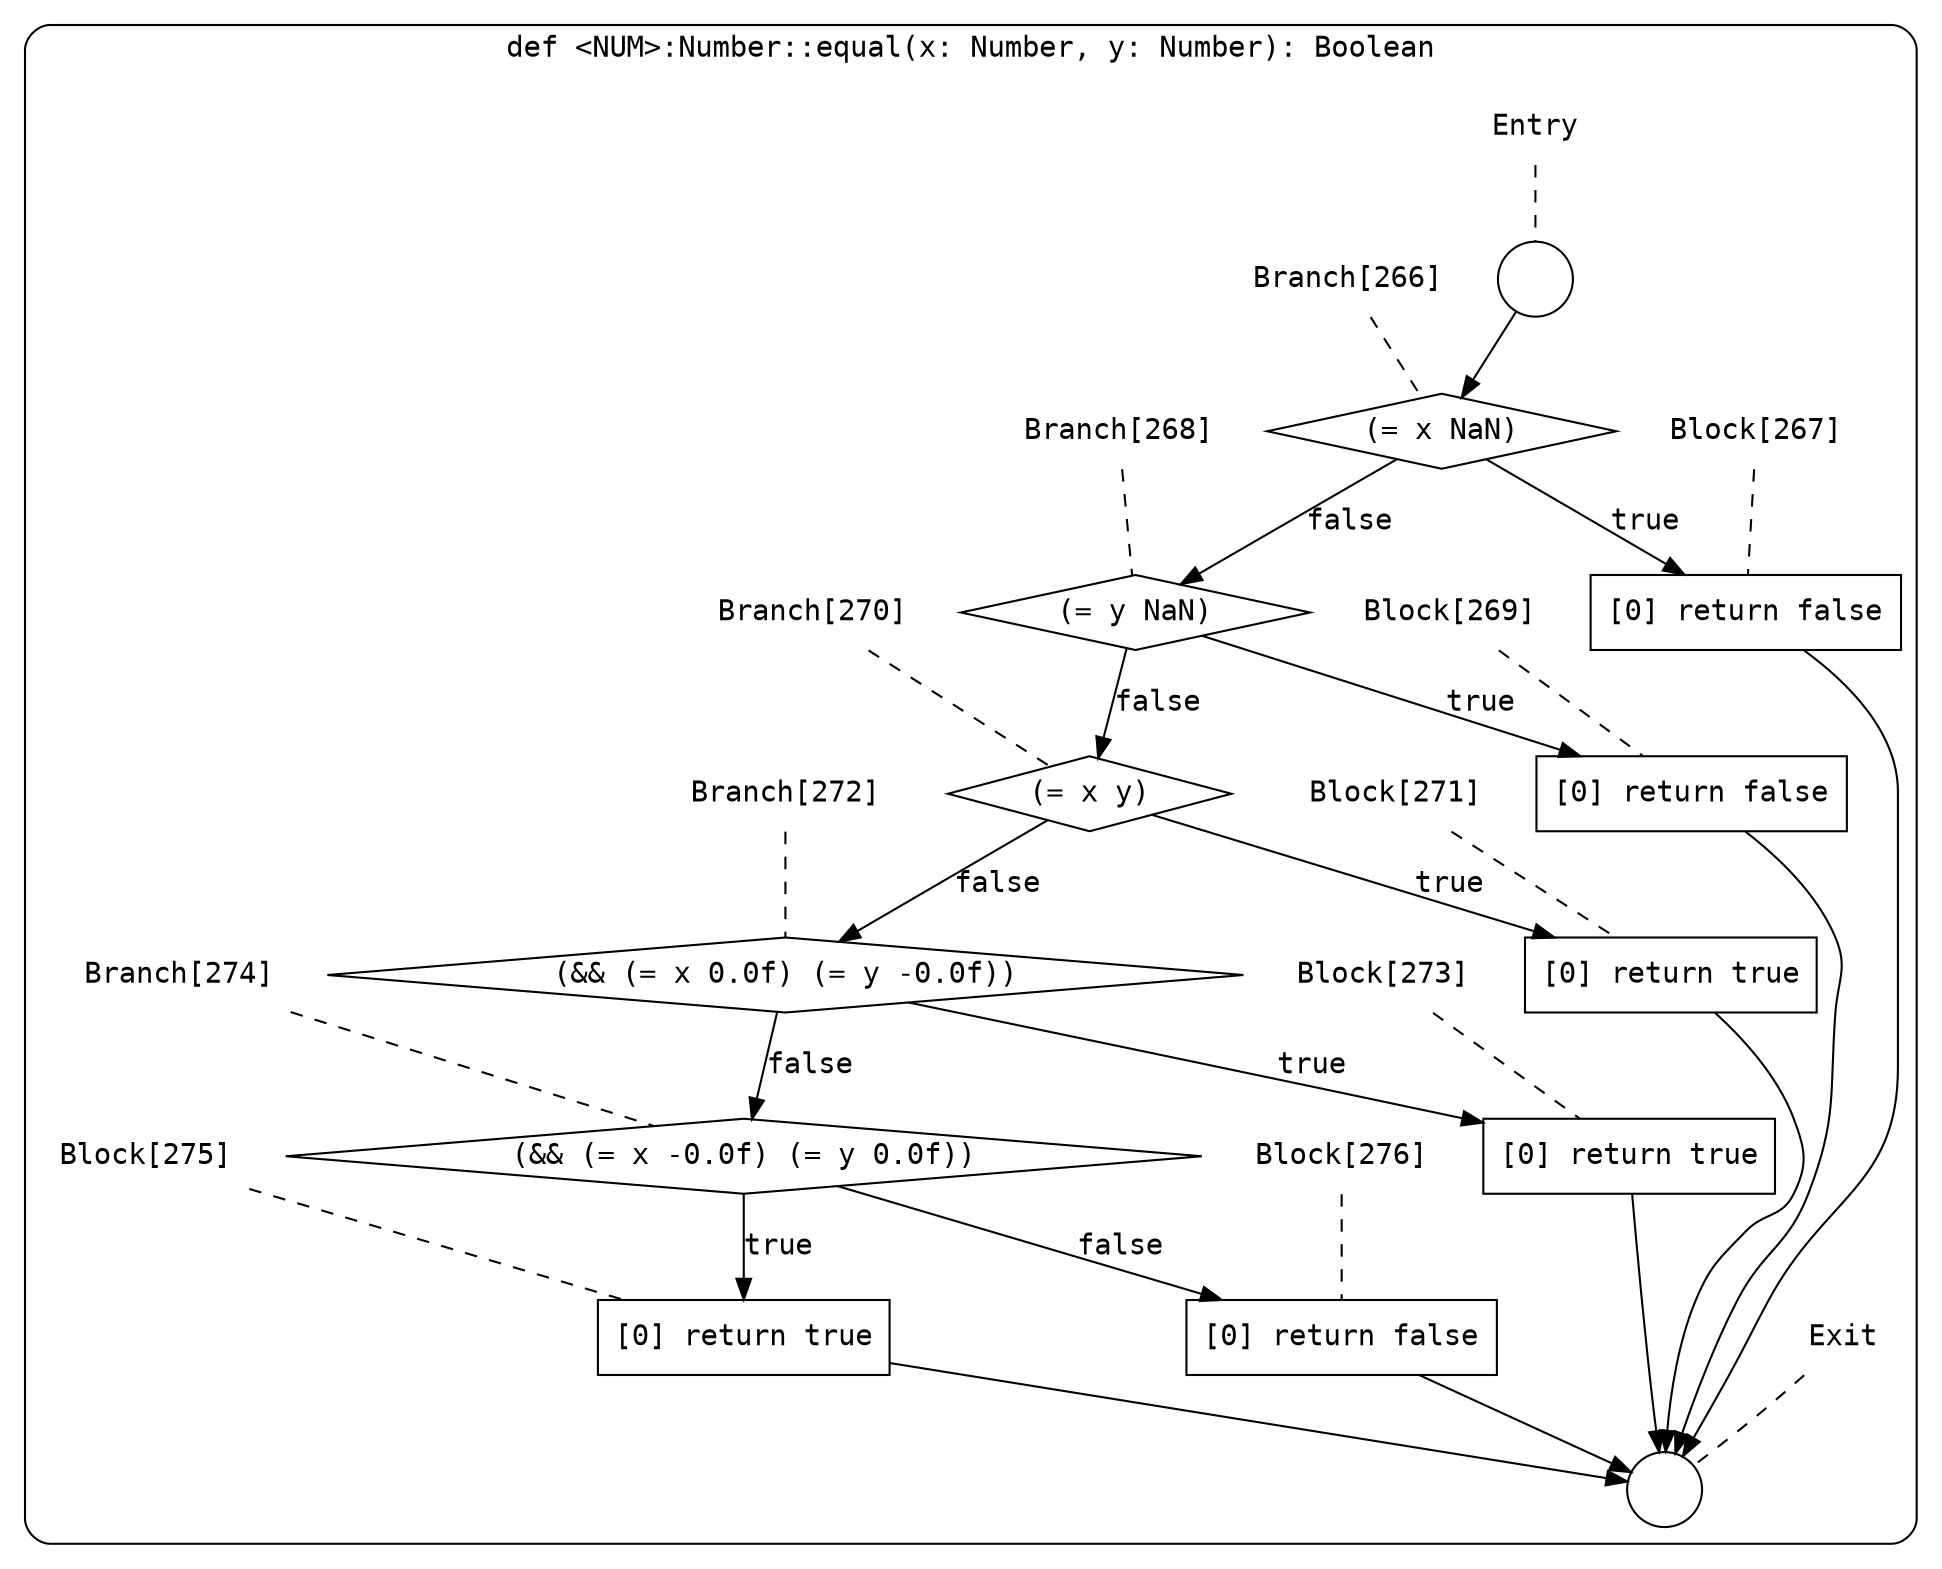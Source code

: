 digraph {
  graph [fontname = "Consolas"]
  node [fontname = "Consolas"]
  edge [fontname = "Consolas"]
  subgraph cluster24 {
    label = "def <NUM>:Number::equal(x: Number, y: Number): Boolean"
    style = rounded
    cluster24_entry_name [shape=none, label=<<font color="black">Entry</font>>]
    cluster24_entry_name -> cluster24_entry [arrowhead=none, color="black", style=dashed]
    cluster24_entry [shape=circle label=" " color="black" fillcolor="white" style=filled]
    cluster24_entry -> node266 [color="black"]
    cluster24_exit_name [shape=none, label=<<font color="black">Exit</font>>]
    cluster24_exit_name -> cluster24_exit [arrowhead=none, color="black", style=dashed]
    cluster24_exit [shape=circle label=" " color="black" fillcolor="white" style=filled]
    node266_name [shape=none, label=<<font color="black">Branch[266]</font>>]
    node266_name -> node266 [arrowhead=none, color="black", style=dashed]
    node266 [shape=diamond, label=<<font color="black">(= x NaN)</font>> color="black" fillcolor="white", style=filled]
    node266 -> node267 [label=<<font color="black">true</font>> color="black"]
    node266 -> node268 [label=<<font color="black">false</font>> color="black"]
    node267_name [shape=none, label=<<font color="black">Block[267]</font>>]
    node267_name -> node267 [arrowhead=none, color="black", style=dashed]
    node267 [shape=box, label=<<font color="black">[0] return false<BR ALIGN="LEFT"/></font>> color="black" fillcolor="white", style=filled]
    node267 -> cluster24_exit [color="black"]
    node268_name [shape=none, label=<<font color="black">Branch[268]</font>>]
    node268_name -> node268 [arrowhead=none, color="black", style=dashed]
    node268 [shape=diamond, label=<<font color="black">(= y NaN)</font>> color="black" fillcolor="white", style=filled]
    node268 -> node269 [label=<<font color="black">true</font>> color="black"]
    node268 -> node270 [label=<<font color="black">false</font>> color="black"]
    node269_name [shape=none, label=<<font color="black">Block[269]</font>>]
    node269_name -> node269 [arrowhead=none, color="black", style=dashed]
    node269 [shape=box, label=<<font color="black">[0] return false<BR ALIGN="LEFT"/></font>> color="black" fillcolor="white", style=filled]
    node269 -> cluster24_exit [color="black"]
    node270_name [shape=none, label=<<font color="black">Branch[270]</font>>]
    node270_name -> node270 [arrowhead=none, color="black", style=dashed]
    node270 [shape=diamond, label=<<font color="black">(= x y)</font>> color="black" fillcolor="white", style=filled]
    node270 -> node271 [label=<<font color="black">true</font>> color="black"]
    node270 -> node272 [label=<<font color="black">false</font>> color="black"]
    node271_name [shape=none, label=<<font color="black">Block[271]</font>>]
    node271_name -> node271 [arrowhead=none, color="black", style=dashed]
    node271 [shape=box, label=<<font color="black">[0] return true<BR ALIGN="LEFT"/></font>> color="black" fillcolor="white", style=filled]
    node271 -> cluster24_exit [color="black"]
    node272_name [shape=none, label=<<font color="black">Branch[272]</font>>]
    node272_name -> node272 [arrowhead=none, color="black", style=dashed]
    node272 [shape=diamond, label=<<font color="black">(&amp;&amp; (= x 0.0f) (= y -0.0f))</font>> color="black" fillcolor="white", style=filled]
    node272 -> node273 [label=<<font color="black">true</font>> color="black"]
    node272 -> node274 [label=<<font color="black">false</font>> color="black"]
    node273_name [shape=none, label=<<font color="black">Block[273]</font>>]
    node273_name -> node273 [arrowhead=none, color="black", style=dashed]
    node273 [shape=box, label=<<font color="black">[0] return true<BR ALIGN="LEFT"/></font>> color="black" fillcolor="white", style=filled]
    node273 -> cluster24_exit [color="black"]
    node274_name [shape=none, label=<<font color="black">Branch[274]</font>>]
    node274_name -> node274 [arrowhead=none, color="black", style=dashed]
    node274 [shape=diamond, label=<<font color="black">(&amp;&amp; (= x -0.0f) (= y 0.0f))</font>> color="black" fillcolor="white", style=filled]
    node274 -> node275 [label=<<font color="black">true</font>> color="black"]
    node274 -> node276 [label=<<font color="black">false</font>> color="black"]
    node275_name [shape=none, label=<<font color="black">Block[275]</font>>]
    node275_name -> node275 [arrowhead=none, color="black", style=dashed]
    node275 [shape=box, label=<<font color="black">[0] return true<BR ALIGN="LEFT"/></font>> color="black" fillcolor="white", style=filled]
    node275 -> cluster24_exit [color="black"]
    node276_name [shape=none, label=<<font color="black">Block[276]</font>>]
    node276_name -> node276 [arrowhead=none, color="black", style=dashed]
    node276 [shape=box, label=<<font color="black">[0] return false<BR ALIGN="LEFT"/></font>> color="black" fillcolor="white", style=filled]
    node276 -> cluster24_exit [color="black"]
  }
}